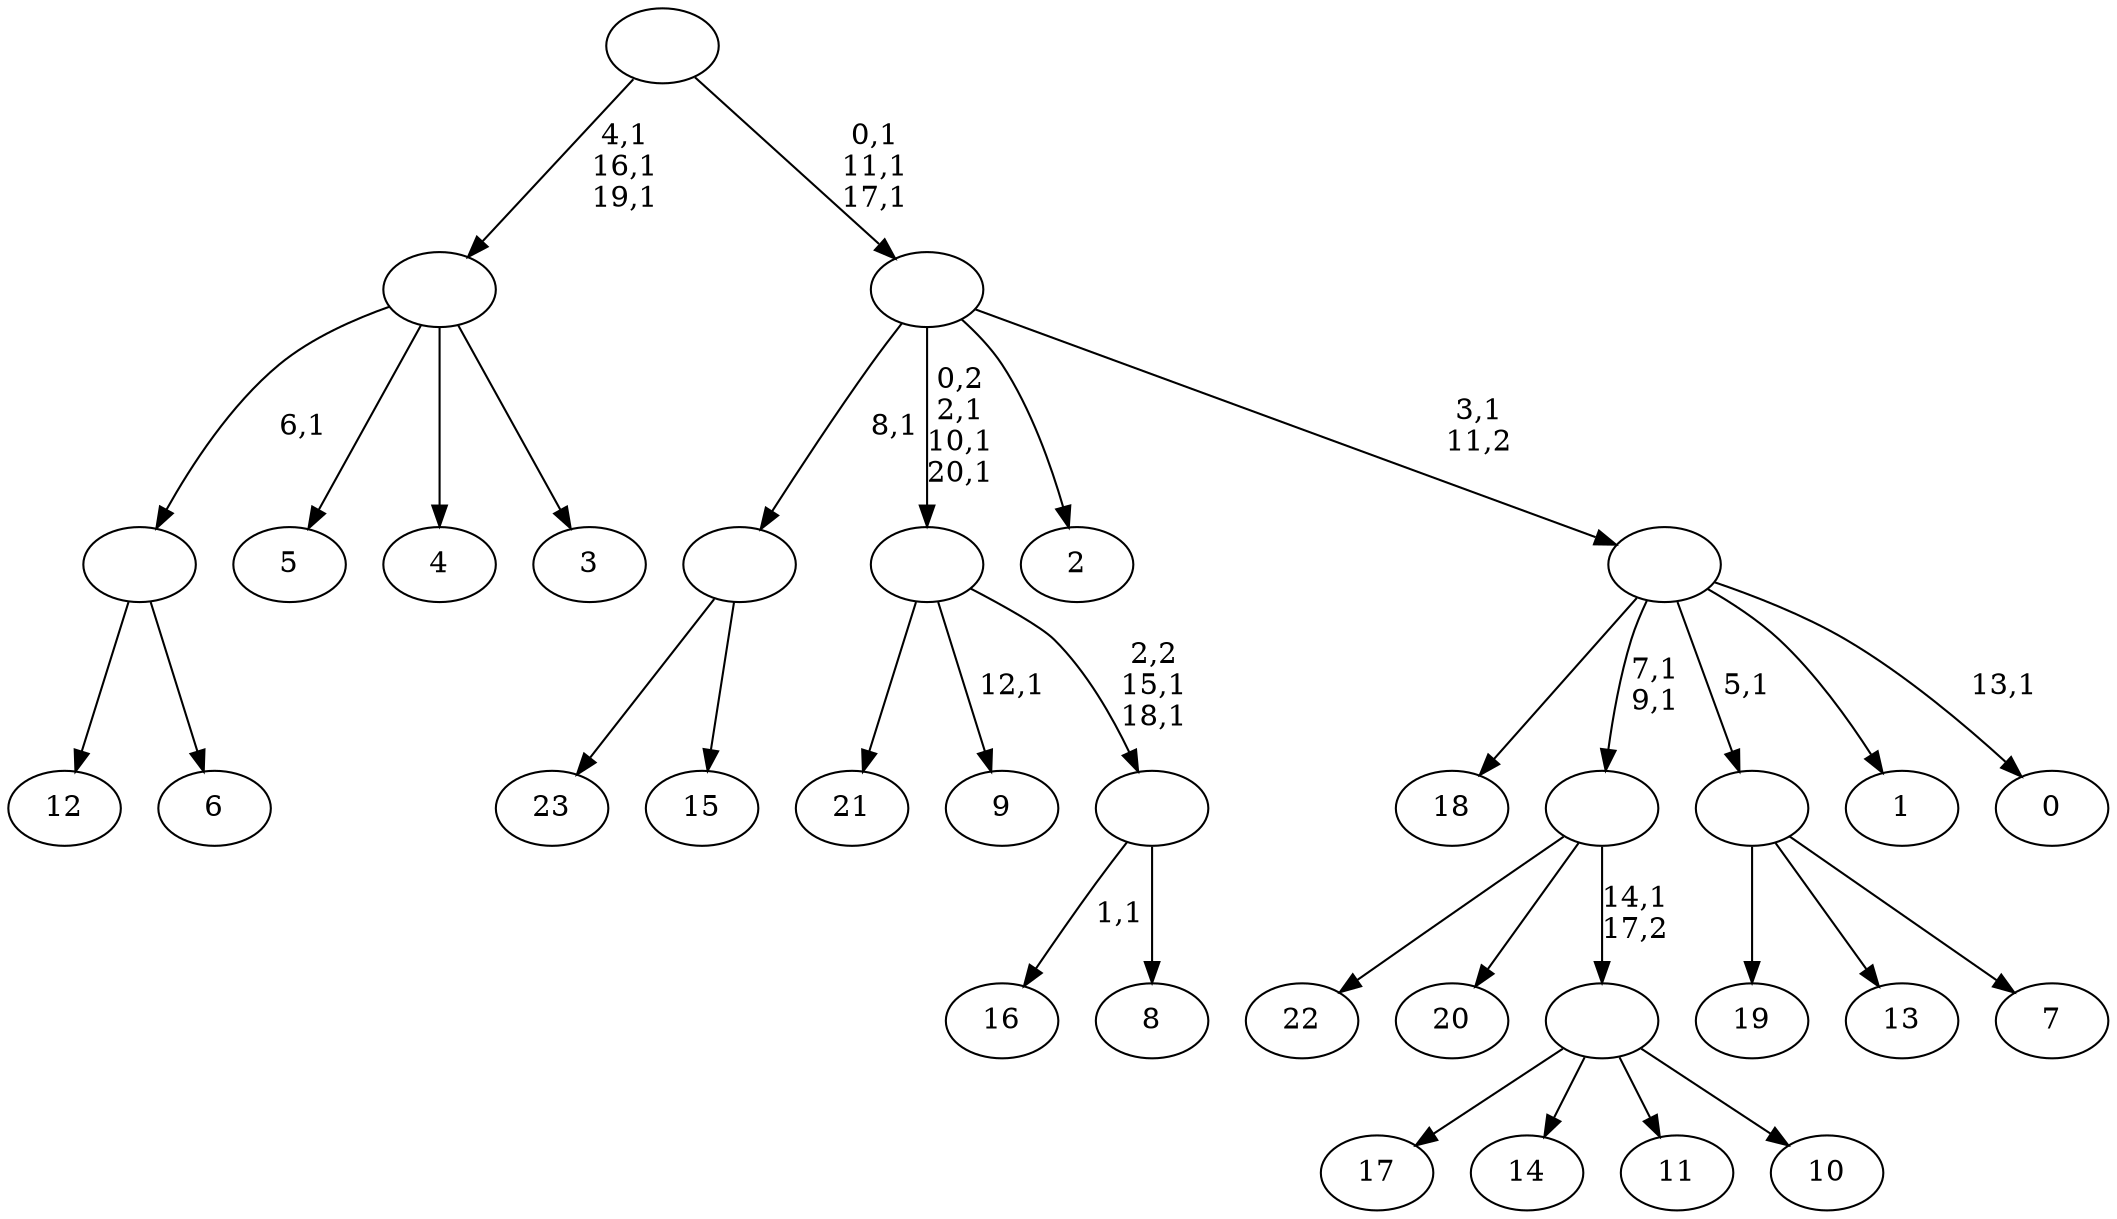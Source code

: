 digraph T {
	45 [label="23"]
	44 [label="22"]
	43 [label="21"]
	42 [label="20"]
	41 [label="19"]
	40 [label="18"]
	39 [label="17"]
	38 [label="16"]
	36 [label="15"]
	35 [label=""]
	34 [label="14"]
	33 [label="13"]
	32 [label="12"]
	31 [label="11"]
	30 [label="10"]
	29 [label=""]
	28 [label=""]
	26 [label="9"]
	24 [label="8"]
	23 [label=""]
	21 [label=""]
	18 [label="7"]
	17 [label=""]
	16 [label="6"]
	15 [label=""]
	14 [label="5"]
	13 [label="4"]
	12 [label="3"]
	11 [label=""]
	8 [label="2"]
	7 [label="1"]
	6 [label="0"]
	4 [label=""]
	3 [label=""]
	0 [label=""]
	35 -> 45 [label=""]
	35 -> 36 [label=""]
	29 -> 39 [label=""]
	29 -> 34 [label=""]
	29 -> 31 [label=""]
	29 -> 30 [label=""]
	28 -> 44 [label=""]
	28 -> 42 [label=""]
	28 -> 29 [label="14,1\n17,2"]
	23 -> 38 [label="1,1"]
	23 -> 24 [label=""]
	21 -> 23 [label="2,2\n15,1\n18,1"]
	21 -> 26 [label="12,1"]
	21 -> 43 [label=""]
	17 -> 41 [label=""]
	17 -> 33 [label=""]
	17 -> 18 [label=""]
	15 -> 32 [label=""]
	15 -> 16 [label=""]
	11 -> 15 [label="6,1"]
	11 -> 14 [label=""]
	11 -> 13 [label=""]
	11 -> 12 [label=""]
	4 -> 6 [label="13,1"]
	4 -> 28 [label="7,1\n9,1"]
	4 -> 40 [label=""]
	4 -> 17 [label="5,1"]
	4 -> 7 [label=""]
	3 -> 21 [label="0,2\n2,1\n10,1\n20,1"]
	3 -> 35 [label="8,1"]
	3 -> 8 [label=""]
	3 -> 4 [label="3,1\n11,2"]
	0 -> 3 [label="0,1\n11,1\n17,1"]
	0 -> 11 [label="4,1\n16,1\n19,1"]
}
